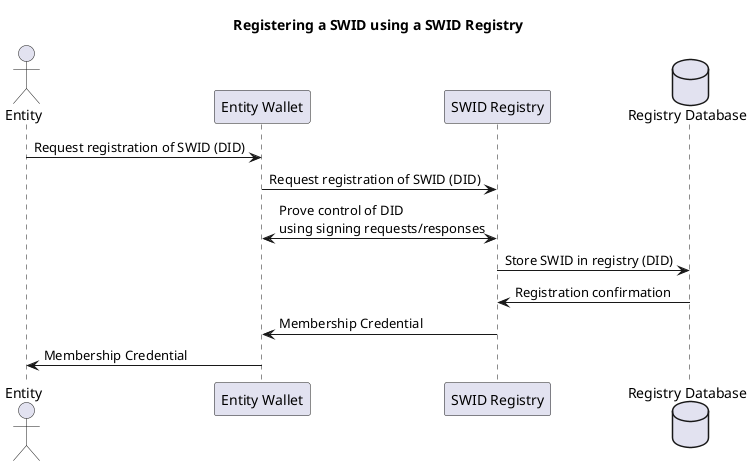 @startuml
title Registering a SWID using a SWID Registry

actor       "Entity" as E
participant "Entity Wallet" as EW
participant "SWID Registry" as REG
database    "Registry Database" as REGDB

E -> EW : Request registration of SWID (DID)
EW -> REG : Request registration of SWID (DID)
REG <-> EW : Prove control of DID\nusing signing requests/responses
REG -> REGDB : Store SWID in registry (DID)
REGDB -> REG : Registration confirmation
REG -> EW : Membership Credential
EW -> E : Membership Credential
@enduml